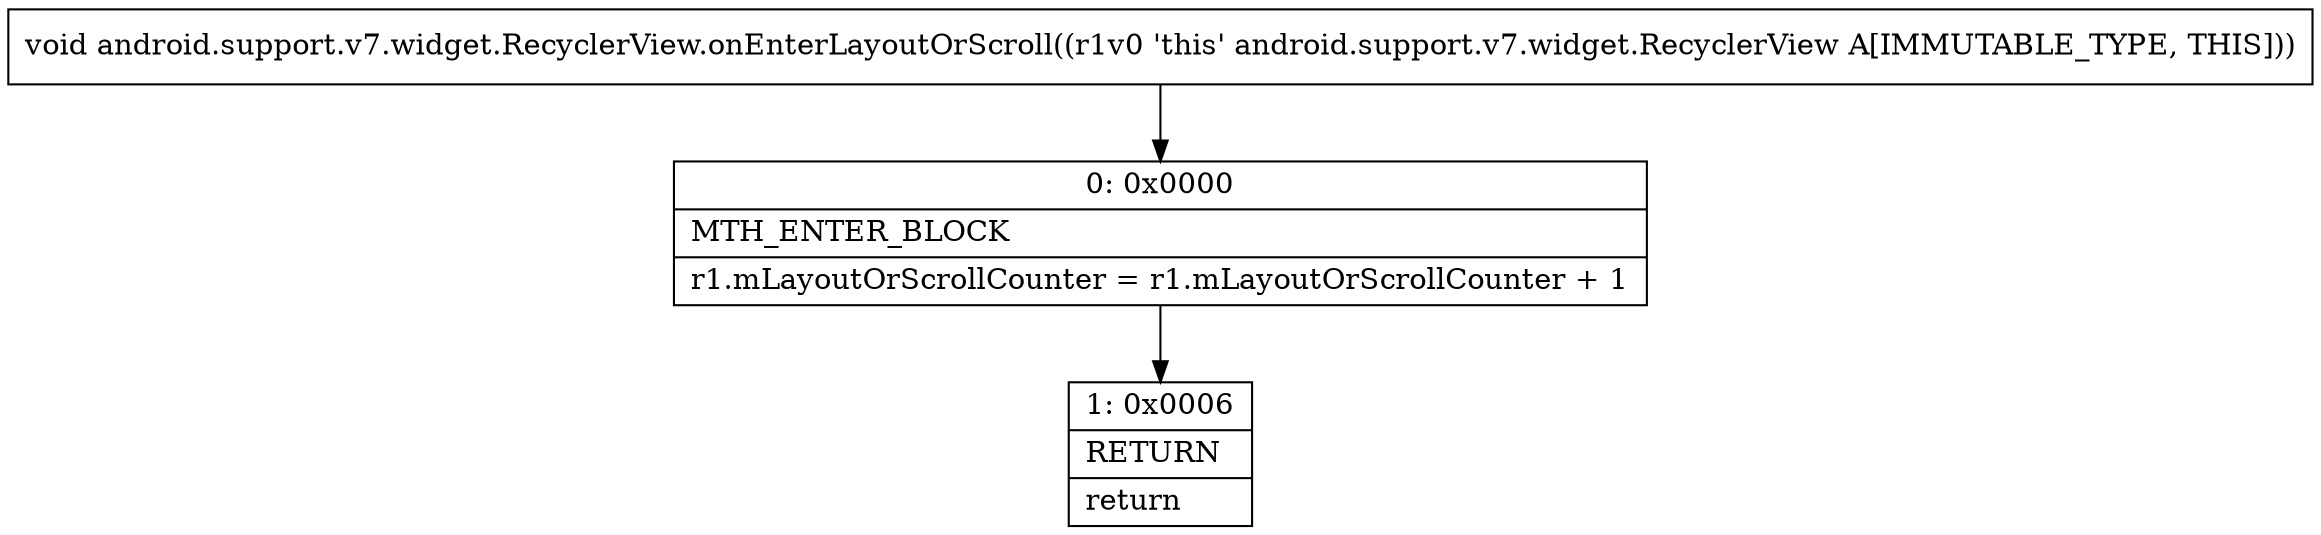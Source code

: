 digraph "CFG forandroid.support.v7.widget.RecyclerView.onEnterLayoutOrScroll()V" {
Node_0 [shape=record,label="{0\:\ 0x0000|MTH_ENTER_BLOCK\l|r1.mLayoutOrScrollCounter = r1.mLayoutOrScrollCounter + 1\l}"];
Node_1 [shape=record,label="{1\:\ 0x0006|RETURN\l|return\l}"];
MethodNode[shape=record,label="{void android.support.v7.widget.RecyclerView.onEnterLayoutOrScroll((r1v0 'this' android.support.v7.widget.RecyclerView A[IMMUTABLE_TYPE, THIS])) }"];
MethodNode -> Node_0;
Node_0 -> Node_1;
}

